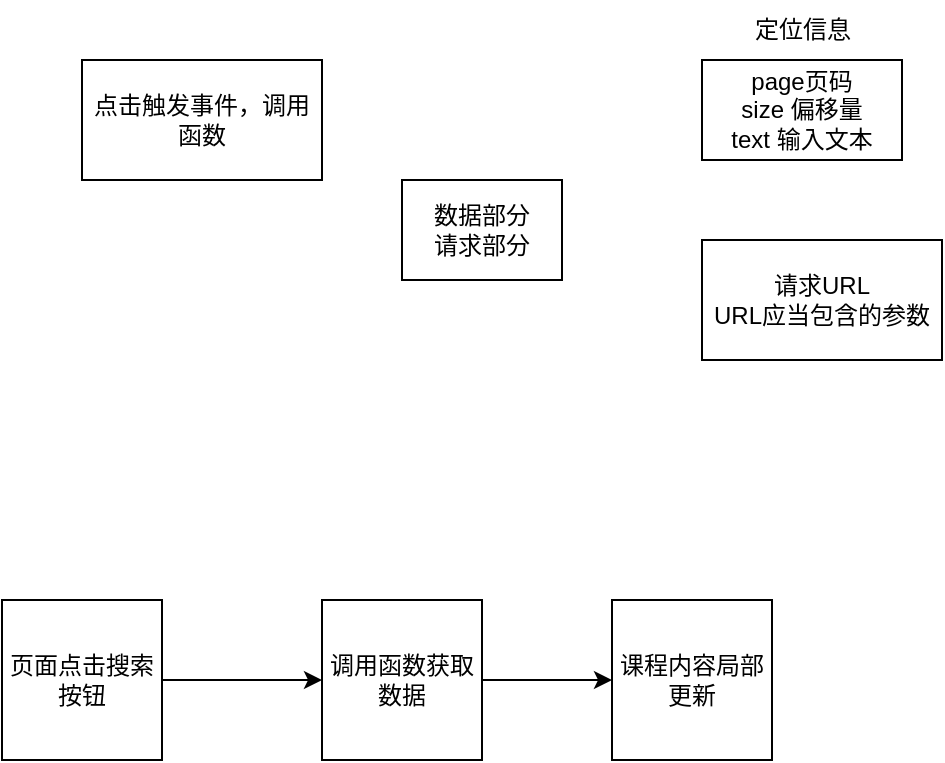 <mxfile version="21.1.5" type="github">
  <diagram name="Page-1" id="w8iUw4BWYdw8ZFRSF8Fc">
    <mxGraphModel dx="1397" dy="789" grid="1" gridSize="10" guides="1" tooltips="1" connect="1" arrows="1" fold="1" page="1" pageScale="1" pageWidth="850" pageHeight="1100" math="0" shadow="0">
      <root>
        <mxCell id="0" />
        <mxCell id="1" parent="0" />
        <mxCell id="dngeCHdkIWNtFOBDfdXb-1" value="点击触发事件，调用函数" style="rounded=0;whiteSpace=wrap;html=1;" vertex="1" parent="1">
          <mxGeometry x="80" y="60" width="120" height="60" as="geometry" />
        </mxCell>
        <mxCell id="dngeCHdkIWNtFOBDfdXb-2" value="数据部分&lt;br&gt;请求部分" style="rounded=0;whiteSpace=wrap;html=1;fontFamily=Tahoma;" vertex="1" parent="1">
          <mxGeometry x="240" y="120" width="80" height="50" as="geometry" />
        </mxCell>
        <mxCell id="dngeCHdkIWNtFOBDfdXb-3" value="page页码&lt;br&gt;size 偏移量&lt;br&gt;text 输入文本" style="rounded=0;whiteSpace=wrap;html=1;" vertex="1" parent="1">
          <mxGeometry x="390" y="60" width="100" height="50" as="geometry" />
        </mxCell>
        <mxCell id="dngeCHdkIWNtFOBDfdXb-4" value="定位信息" style="text;html=1;align=center;verticalAlign=middle;resizable=0;points=[];autosize=1;strokeColor=none;fillColor=none;" vertex="1" parent="1">
          <mxGeometry x="405" y="30" width="70" height="30" as="geometry" />
        </mxCell>
        <mxCell id="dngeCHdkIWNtFOBDfdXb-5" value="请求URL&lt;br&gt;URL应当包含的参数" style="rounded=0;whiteSpace=wrap;html=1;" vertex="1" parent="1">
          <mxGeometry x="390" y="150" width="120" height="60" as="geometry" />
        </mxCell>
        <mxCell id="dngeCHdkIWNtFOBDfdXb-10" style="edgeStyle=orthogonalEdgeStyle;rounded=0;orthogonalLoop=1;jettySize=auto;html=1;" edge="1" parent="1" source="dngeCHdkIWNtFOBDfdXb-6" target="dngeCHdkIWNtFOBDfdXb-7">
          <mxGeometry relative="1" as="geometry" />
        </mxCell>
        <mxCell id="dngeCHdkIWNtFOBDfdXb-6" value="页面点击搜索按钮" style="whiteSpace=wrap;html=1;aspect=fixed;" vertex="1" parent="1">
          <mxGeometry x="40" y="330" width="80" height="80" as="geometry" />
        </mxCell>
        <mxCell id="dngeCHdkIWNtFOBDfdXb-11" style="edgeStyle=orthogonalEdgeStyle;rounded=0;orthogonalLoop=1;jettySize=auto;html=1;" edge="1" parent="1" source="dngeCHdkIWNtFOBDfdXb-7" target="dngeCHdkIWNtFOBDfdXb-8">
          <mxGeometry relative="1" as="geometry" />
        </mxCell>
        <mxCell id="dngeCHdkIWNtFOBDfdXb-7" value="调用函数获取数据" style="whiteSpace=wrap;html=1;aspect=fixed;" vertex="1" parent="1">
          <mxGeometry x="200" y="330" width="80" height="80" as="geometry" />
        </mxCell>
        <mxCell id="dngeCHdkIWNtFOBDfdXb-8" value="课程内容局部更新" style="whiteSpace=wrap;html=1;aspect=fixed;" vertex="1" parent="1">
          <mxGeometry x="345" y="330" width="80" height="80" as="geometry" />
        </mxCell>
      </root>
    </mxGraphModel>
  </diagram>
</mxfile>

